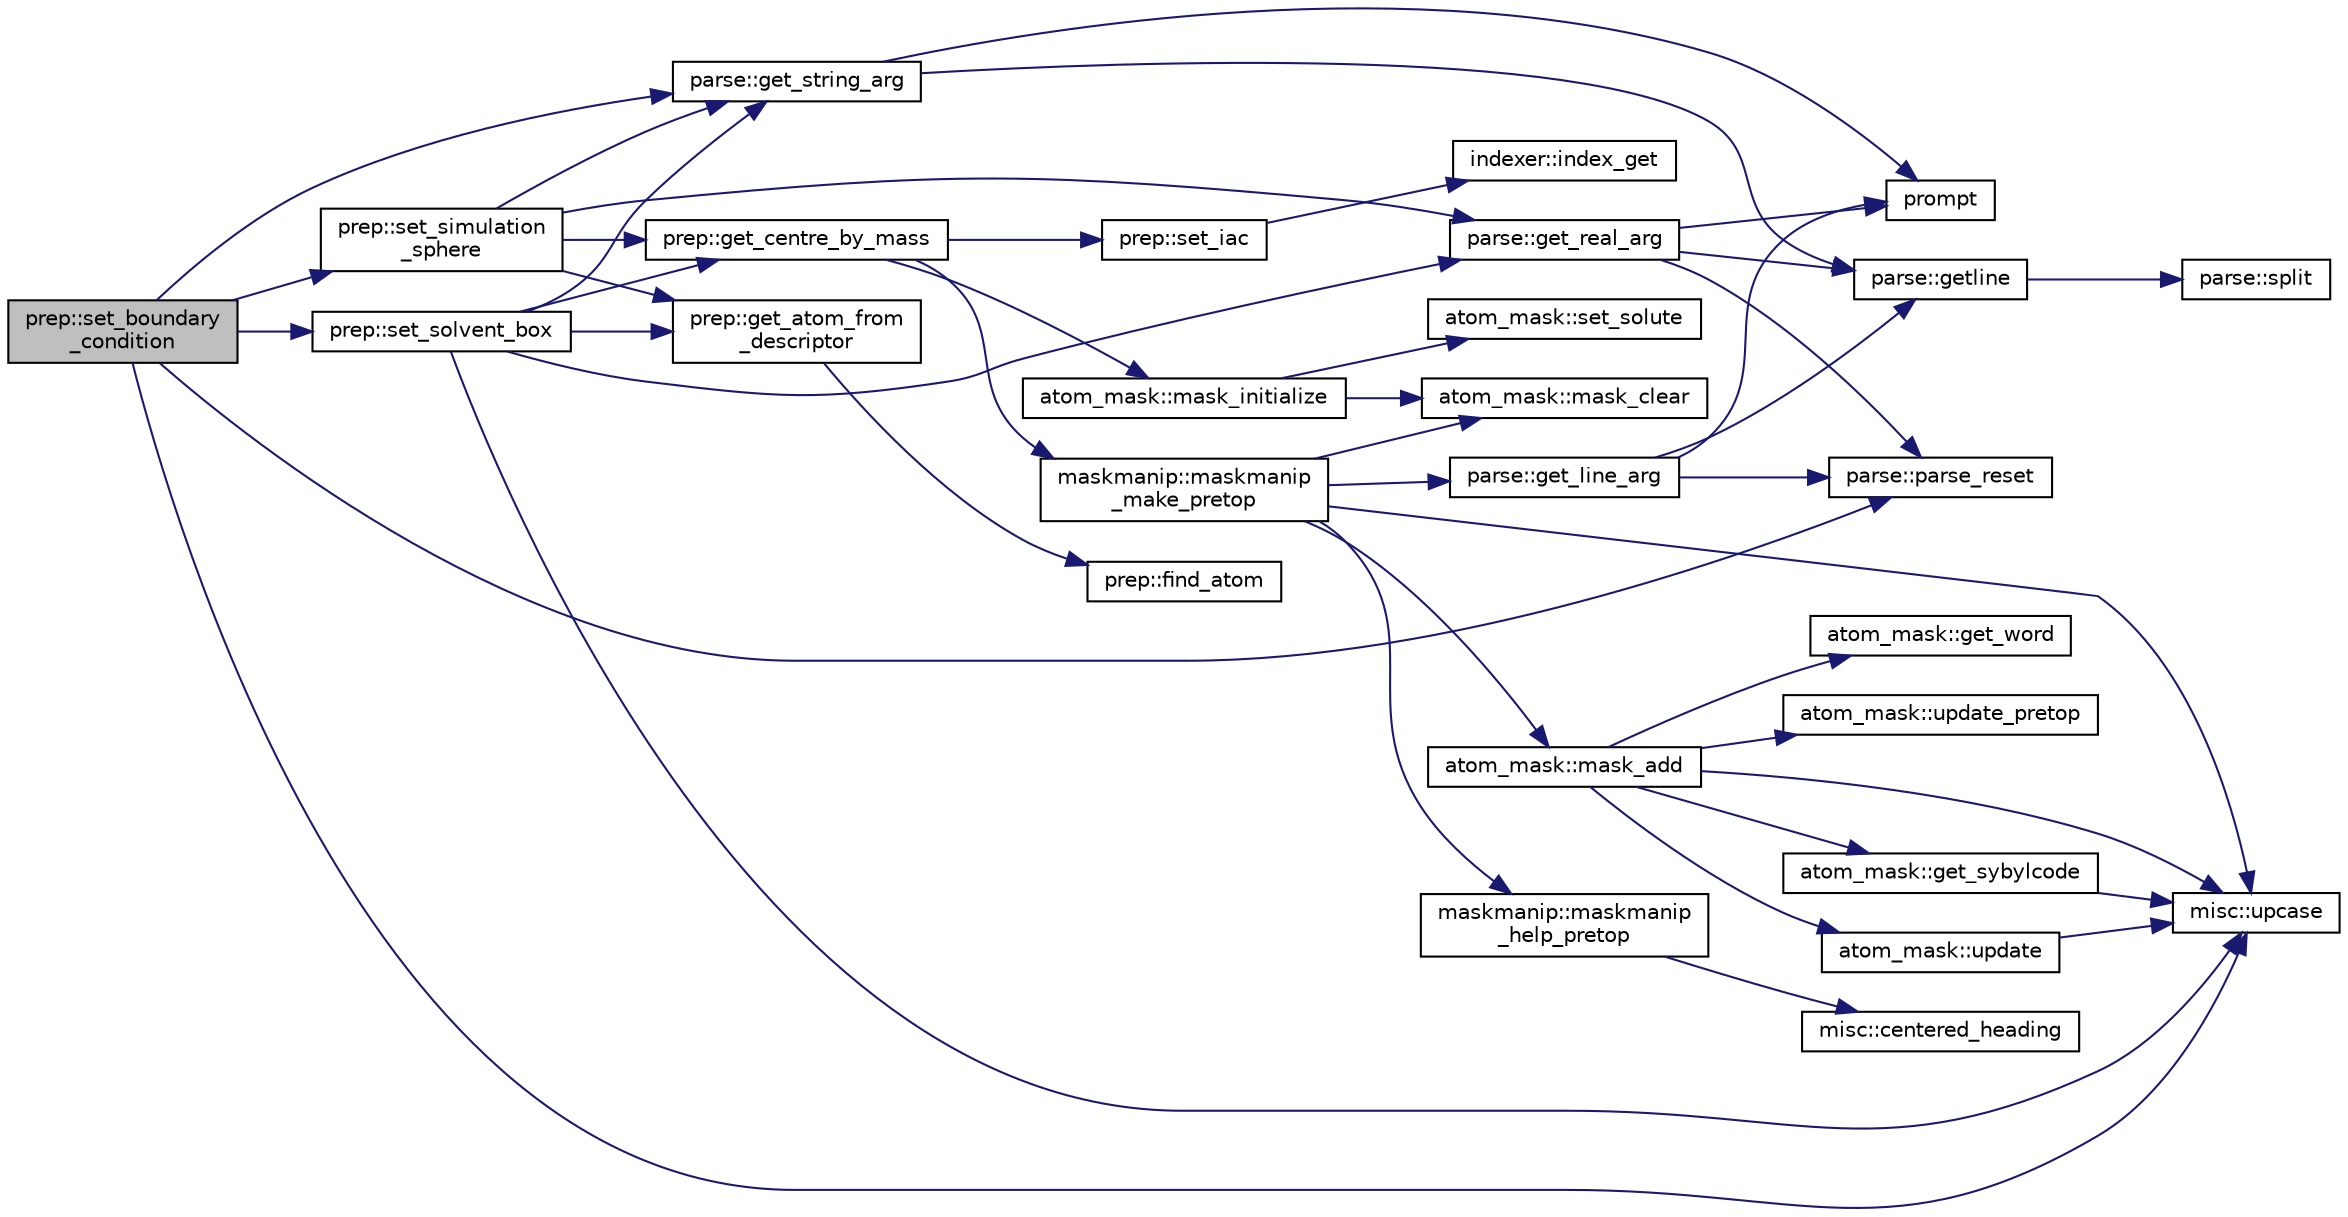 digraph "prep::set_boundary_condition"
{
  edge [fontname="Helvetica",fontsize="10",labelfontname="Helvetica",labelfontsize="10"];
  node [fontname="Helvetica",fontsize="10",shape=record];
  rankdir="LR";
  Node1 [label="prep::set_boundary\l_condition",height=0.2,width=0.4,color="black", fillcolor="grey75", style="filled" fontcolor="black"];
  Node1 -> Node2 [color="midnightblue",fontsize="10",style="solid"];
  Node2 [label="parse::get_string_arg",height=0.2,width=0.4,color="black", fillcolor="white", style="filled",URL="$classparse.html#a17fdf061a0ee443c4a80c24d8e3cd11f"];
  Node2 -> Node3 [color="midnightblue",fontsize="10",style="solid"];
  Node3 [label="parse::getline",height=0.2,width=0.4,color="black", fillcolor="white", style="filled",URL="$classparse.html#a362c49175b5f2d7f582dde6cb7b871af"];
  Node3 -> Node4 [color="midnightblue",fontsize="10",style="solid"];
  Node4 [label="parse::split",height=0.2,width=0.4,color="black", fillcolor="white", style="filled",URL="$classparse.html#a431f0c36309d6174287bde5e4d0e78e8"];
  Node2 -> Node5 [color="midnightblue",fontsize="10",style="solid"];
  Node5 [label="prompt",height=0.2,width=0.4,color="black", fillcolor="white", style="filled",URL="$qfep_8f90.html#a897ce0488192cf7f2a3ca4d41e5d73e3"];
  Node1 -> Node6 [color="midnightblue",fontsize="10",style="solid"];
  Node6 [label="parse::parse_reset",height=0.2,width=0.4,color="black", fillcolor="white", style="filled",URL="$classparse.html#ab0b0c4663024ac8a04d78628109e5215"];
  Node1 -> Node7 [color="midnightblue",fontsize="10",style="solid"];
  Node7 [label="prep::set_simulation\l_sphere",height=0.2,width=0.4,color="black", fillcolor="white", style="filled",URL="$classprep.html#a35f72f5ffad726d4d9f3f8405837b1a2"];
  Node7 -> Node2 [color="midnightblue",fontsize="10",style="solid"];
  Node7 -> Node8 [color="midnightblue",fontsize="10",style="solid"];
  Node8 [label="prep::get_atom_from\l_descriptor",height=0.2,width=0.4,color="black", fillcolor="white", style="filled",URL="$classprep.html#aa1417fc48a24a3fd294d10f9254a0a0c"];
  Node8 -> Node9 [color="midnightblue",fontsize="10",style="solid"];
  Node9 [label="prep::find_atom",height=0.2,width=0.4,color="black", fillcolor="white", style="filled",URL="$classprep.html#a65869d9a985447ee3e4a7fd579b55c0a"];
  Node7 -> Node10 [color="midnightblue",fontsize="10",style="solid"];
  Node10 [label="prep::get_centre_by_mass",height=0.2,width=0.4,color="black", fillcolor="white", style="filled",URL="$classprep.html#ac5cb1bd82cdabbd55089747c70946e9f"];
  Node10 -> Node11 [color="midnightblue",fontsize="10",style="solid"];
  Node11 [label="atom_mask::mask_initialize",height=0.2,width=0.4,color="black", fillcolor="white", style="filled",URL="$classatom__mask.html#a37135eea76c381c4aacee5cc9fbce046"];
  Node11 -> Node12 [color="midnightblue",fontsize="10",style="solid"];
  Node12 [label="atom_mask::mask_clear",height=0.2,width=0.4,color="black", fillcolor="white", style="filled",URL="$classatom__mask.html#aa33256b4eb2abd74f319e47e7f9c67b8"];
  Node11 -> Node13 [color="midnightblue",fontsize="10",style="solid"];
  Node13 [label="atom_mask::set_solute",height=0.2,width=0.4,color="black", fillcolor="white", style="filled",URL="$classatom__mask.html#a4d3aff857c97591b916a1ee064cb7cef"];
  Node10 -> Node14 [color="midnightblue",fontsize="10",style="solid"];
  Node14 [label="maskmanip::maskmanip\l_make_pretop",height=0.2,width=0.4,color="black", fillcolor="white", style="filled",URL="$classmaskmanip.html#aa7d710d064627916cae7417ab446621c"];
  Node14 -> Node15 [color="midnightblue",fontsize="10",style="solid"];
  Node15 [label="parse::get_line_arg",height=0.2,width=0.4,color="black", fillcolor="white", style="filled",URL="$classparse.html#a76068663dfa765e2a4d8e0f9bf4017a8"];
  Node15 -> Node3 [color="midnightblue",fontsize="10",style="solid"];
  Node15 -> Node6 [color="midnightblue",fontsize="10",style="solid"];
  Node15 -> Node5 [color="midnightblue",fontsize="10",style="solid"];
  Node14 -> Node16 [color="midnightblue",fontsize="10",style="solid"];
  Node16 [label="atom_mask::mask_add",height=0.2,width=0.4,color="black", fillcolor="white", style="filled",URL="$classatom__mask.html#ad0a7fae4495fbbde287b61adf5b41d62"];
  Node16 -> Node17 [color="midnightblue",fontsize="10",style="solid"];
  Node17 [label="atom_mask::get_sybylcode",height=0.2,width=0.4,color="black", fillcolor="white", style="filled",URL="$classatom__mask.html#a517aeb28af6ea93d97770ace5268b5ee"];
  Node17 -> Node18 [color="midnightblue",fontsize="10",style="solid"];
  Node18 [label="misc::upcase",height=0.2,width=0.4,color="black", fillcolor="white", style="filled",URL="$classmisc.html#a3d25ef800766f590365955680ff3ba2c"];
  Node16 -> Node19 [color="midnightblue",fontsize="10",style="solid"];
  Node19 [label="atom_mask::get_word",height=0.2,width=0.4,color="black", fillcolor="white", style="filled",URL="$classatom__mask.html#adfd3923e784e3ccdebf575c61257f0ea"];
  Node16 -> Node18 [color="midnightblue",fontsize="10",style="solid"];
  Node16 -> Node20 [color="midnightblue",fontsize="10",style="solid"];
  Node20 [label="atom_mask::update",height=0.2,width=0.4,color="black", fillcolor="white", style="filled",URL="$classatom__mask.html#a30b962d0b0f89f142ad386569bab3d42"];
  Node20 -> Node18 [color="midnightblue",fontsize="10",style="solid"];
  Node16 -> Node21 [color="midnightblue",fontsize="10",style="solid"];
  Node21 [label="atom_mask::update_pretop",height=0.2,width=0.4,color="black", fillcolor="white", style="filled",URL="$classatom__mask.html#ab6d589c395ac5883f6492a3bb59d61e7"];
  Node14 -> Node12 [color="midnightblue",fontsize="10",style="solid"];
  Node14 -> Node22 [color="midnightblue",fontsize="10",style="solid"];
  Node22 [label="maskmanip::maskmanip\l_help_pretop",height=0.2,width=0.4,color="black", fillcolor="white", style="filled",URL="$classmaskmanip.html#a5763e47ad08d36439f7f196960a00cf7"];
  Node22 -> Node23 [color="midnightblue",fontsize="10",style="solid"];
  Node23 [label="misc::centered_heading",height=0.2,width=0.4,color="black", fillcolor="white", style="filled",URL="$classmisc.html#ac616bbb70212f3216e099c51f3c217f9"];
  Node14 -> Node18 [color="midnightblue",fontsize="10",style="solid"];
  Node10 -> Node24 [color="midnightblue",fontsize="10",style="solid"];
  Node24 [label="prep::set_iac",height=0.2,width=0.4,color="black", fillcolor="white", style="filled",URL="$classprep.html#ac058180472b1eead5ada468b0ddb2a3b"];
  Node24 -> Node25 [color="midnightblue",fontsize="10",style="solid"];
  Node25 [label="indexer::index_get",height=0.2,width=0.4,color="black", fillcolor="white", style="filled",URL="$classindexer.html#a3b93040983a622421fa918a6af566c93"];
  Node7 -> Node26 [color="midnightblue",fontsize="10",style="solid"];
  Node26 [label="parse::get_real_arg",height=0.2,width=0.4,color="black", fillcolor="white", style="filled",URL="$classparse.html#a9941ab0c7c89dad4ed63753dda092274"];
  Node26 -> Node3 [color="midnightblue",fontsize="10",style="solid"];
  Node26 -> Node6 [color="midnightblue",fontsize="10",style="solid"];
  Node26 -> Node5 [color="midnightblue",fontsize="10",style="solid"];
  Node1 -> Node27 [color="midnightblue",fontsize="10",style="solid"];
  Node27 [label="prep::set_solvent_box",height=0.2,width=0.4,color="black", fillcolor="white", style="filled",URL="$classprep.html#a28767f39911fb26ba4be630e1b41c4e5"];
  Node27 -> Node2 [color="midnightblue",fontsize="10",style="solid"];
  Node27 -> Node18 [color="midnightblue",fontsize="10",style="solid"];
  Node27 -> Node8 [color="midnightblue",fontsize="10",style="solid"];
  Node27 -> Node10 [color="midnightblue",fontsize="10",style="solid"];
  Node27 -> Node26 [color="midnightblue",fontsize="10",style="solid"];
  Node1 -> Node18 [color="midnightblue",fontsize="10",style="solid"];
}
